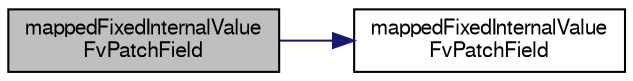 digraph "mappedFixedInternalValueFvPatchField"
{
  bgcolor="transparent";
  edge [fontname="FreeSans",fontsize="10",labelfontname="FreeSans",labelfontsize="10"];
  node [fontname="FreeSans",fontsize="10",shape=record];
  rankdir="LR";
  Node7 [label="mappedFixedInternalValue\lFvPatchField",height=0.2,width=0.4,color="black", fillcolor="grey75", style="filled", fontcolor="black"];
  Node7 -> Node8 [color="midnightblue",fontsize="10",style="solid",fontname="FreeSans"];
  Node8 [label="mappedFixedInternalValue\lFvPatchField",height=0.2,width=0.4,color="black",URL="$a22166.html#ae3ecc88cb317f40e1987da4b2a4ef542",tooltip="Construct from patch and internal field. "];
}
